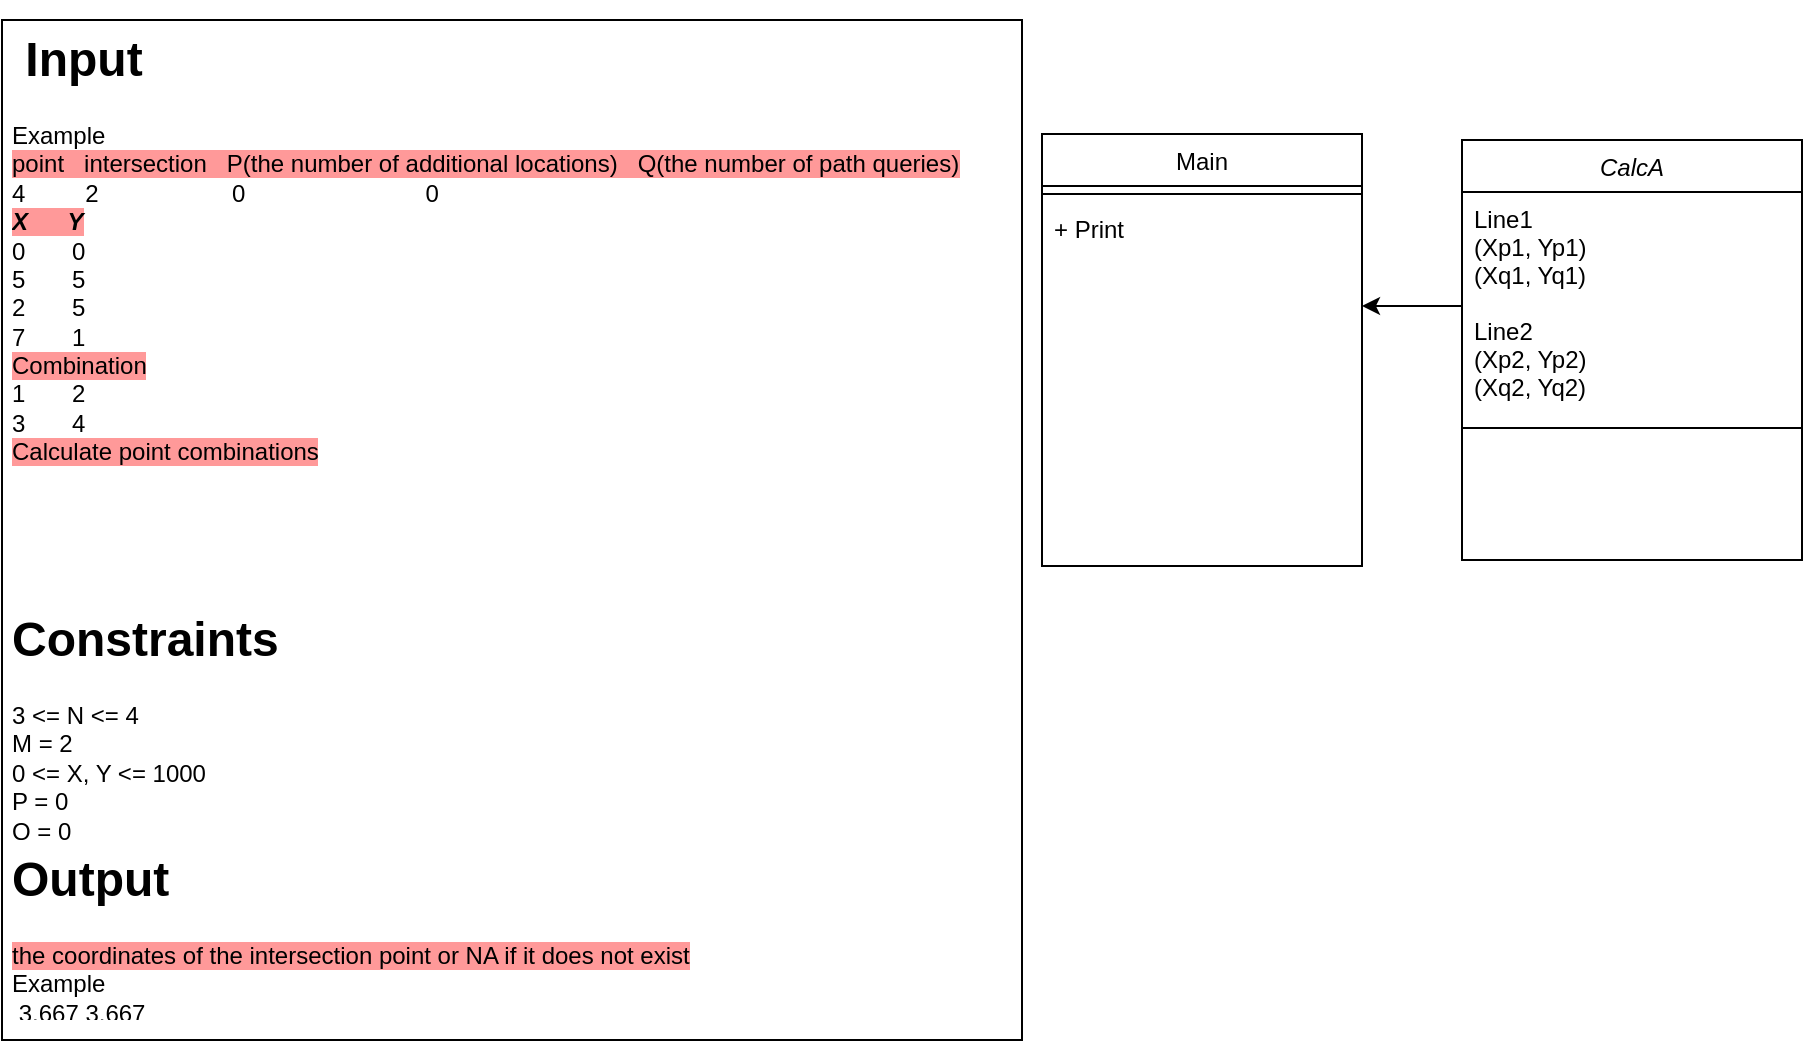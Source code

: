 <mxfile version="14.1.8" type="device"><diagram id="C5RBs43oDa-KdzZeNtuy" name="Page-1"><mxGraphModel dx="1289" dy="1985" grid="1" gridSize="10" guides="1" tooltips="1" connect="1" arrows="1" fold="1" page="1" pageScale="1" pageWidth="827" pageHeight="1169" math="0" shadow="0"><root><mxCell id="WIyWlLk6GJQsqaUBKTNV-0"/><mxCell id="WIyWlLk6GJQsqaUBKTNV-1" parent="WIyWlLk6GJQsqaUBKTNV-0"/><mxCell id="08pm1KmtYL2QgFjjSM1R-5" value="" style="whiteSpace=wrap;html=1;aspect=fixed;" parent="WIyWlLk6GJQsqaUBKTNV-1" vertex="1"><mxGeometry x="-40" y="-10" width="510" height="510" as="geometry"/></mxCell><mxCell id="zkfFHV4jXpPFQw0GAbJ--0" value="CalcA" style="swimlane;fontStyle=2;align=center;verticalAlign=top;childLayout=stackLayout;horizontal=1;startSize=26;horizontalStack=0;resizeParent=1;resizeLast=0;collapsible=1;marginBottom=0;rounded=0;shadow=0;strokeWidth=1;" parent="WIyWlLk6GJQsqaUBKTNV-1" vertex="1"><mxGeometry x="690" y="50" width="170" height="210" as="geometry"><mxRectangle x="230" y="140" width="160" height="26" as="alternateBounds"/></mxGeometry></mxCell><mxCell id="zkfFHV4jXpPFQw0GAbJ--1" value="Line1&#10;(Xp1, Yp1)&#10;(Xq1, Yq1)&#10;&#10;Line2&#10;(Xp2, Yp2)&#10;(Xq2, Yq2)" style="text;align=left;verticalAlign=top;spacingLeft=4;spacingRight=4;overflow=hidden;rotatable=0;points=[[0,0.5],[1,0.5]];portConstraint=eastwest;" parent="zkfFHV4jXpPFQw0GAbJ--0" vertex="1"><mxGeometry y="26" width="170" height="114" as="geometry"/></mxCell><mxCell id="zkfFHV4jXpPFQw0GAbJ--4" value="" style="line;html=1;strokeWidth=1;align=left;verticalAlign=middle;spacingTop=-1;spacingLeft=3;spacingRight=3;rotatable=0;labelPosition=right;points=[];portConstraint=eastwest;" parent="zkfFHV4jXpPFQw0GAbJ--0" vertex="1"><mxGeometry y="140" width="170" height="8" as="geometry"/></mxCell><mxCell id="zkfFHV4jXpPFQw0GAbJ--17" value="Main" style="swimlane;fontStyle=0;align=center;verticalAlign=top;childLayout=stackLayout;horizontal=1;startSize=26;horizontalStack=0;resizeParent=1;resizeLast=0;collapsible=1;marginBottom=0;rounded=0;shadow=0;strokeWidth=1;" parent="WIyWlLk6GJQsqaUBKTNV-1" vertex="1"><mxGeometry x="480" y="47" width="160" height="216" as="geometry"><mxRectangle x="550" y="140" width="160" height="26" as="alternateBounds"/></mxGeometry></mxCell><mxCell id="zkfFHV4jXpPFQw0GAbJ--23" value="" style="line;html=1;strokeWidth=1;align=left;verticalAlign=middle;spacingTop=-1;spacingLeft=3;spacingRight=3;rotatable=0;labelPosition=right;points=[];portConstraint=eastwest;" parent="zkfFHV4jXpPFQw0GAbJ--17" vertex="1"><mxGeometry y="26" width="160" height="8" as="geometry"/></mxCell><mxCell id="zkfFHV4jXpPFQw0GAbJ--25" value="+ Print" style="text;align=left;verticalAlign=top;spacingLeft=4;spacingRight=4;overflow=hidden;rotatable=0;points=[[0,0.5],[1,0.5]];portConstraint=eastwest;" parent="zkfFHV4jXpPFQw0GAbJ--17" vertex="1"><mxGeometry y="34" width="160" height="26" as="geometry"/></mxCell><mxCell id="08pm1KmtYL2QgFjjSM1R-2" value="&lt;h1&gt;&amp;nbsp;Input&lt;/h1&gt;&lt;div&gt;Example&lt;/div&gt;&lt;div&gt;&lt;span style=&quot;background-color: rgb(255 , 153 , 153)&quot;&gt;point&amp;nbsp; &amp;nbsp;intersection&amp;nbsp; &amp;nbsp;P(the number of additional locations)&amp;nbsp; &amp;nbsp;Q(the number of path queries)&lt;/span&gt;&lt;/div&gt;&lt;div&gt;4&amp;nbsp; &amp;nbsp; &amp;nbsp; &amp;nbsp; &amp;nbsp;2&amp;nbsp; &amp;nbsp; &amp;nbsp; &amp;nbsp; &amp;nbsp; &amp;nbsp; &amp;nbsp; &amp;nbsp; &amp;nbsp; &amp;nbsp; 0&amp;nbsp; &amp;nbsp; &amp;nbsp; &amp;nbsp; &amp;nbsp; &amp;nbsp; &amp;nbsp; &amp;nbsp; &amp;nbsp; &amp;nbsp; &amp;nbsp; &amp;nbsp; &amp;nbsp; &amp;nbsp;0&lt;br&gt;&lt;i&gt;&lt;b style=&quot;background-color: rgb(255 , 153 , 153)&quot;&gt;X&amp;nbsp; &amp;nbsp; &amp;nbsp; Y&lt;/b&gt;&lt;/i&gt;&lt;/div&gt;&lt;div&gt;0&amp;nbsp; &amp;nbsp; &amp;nbsp; &amp;nbsp;0&lt;br&gt;5&amp;nbsp; &amp;nbsp; &amp;nbsp; &amp;nbsp;5&lt;br&gt;2&amp;nbsp; &amp;nbsp; &amp;nbsp; &amp;nbsp;5&lt;br&gt;7&amp;nbsp; &amp;nbsp; &amp;nbsp; &amp;nbsp;1&lt;/div&gt;&lt;div&gt;&lt;span style=&quot;background-color: rgb(255 , 153 , 153)&quot;&gt;Combination&lt;/span&gt;&lt;/div&gt;&lt;div&gt;1&amp;nbsp; &amp;nbsp; &amp;nbsp; &amp;nbsp;2&lt;br&gt;3&amp;nbsp; &amp;nbsp; &amp;nbsp; &amp;nbsp;4&amp;nbsp;&lt;br&gt;&lt;/div&gt;&lt;div&gt;&lt;span style=&quot;background-color: rgb(255 , 153 , 153)&quot;&gt;Calculate point combinations&lt;/span&gt;&lt;br&gt;&lt;/div&gt;" style="text;html=1;strokeColor=none;fillColor=none;spacing=5;spacingTop=-20;whiteSpace=wrap;overflow=hidden;rounded=0;align=left;" parent="WIyWlLk6GJQsqaUBKTNV-1" vertex="1"><mxGeometry x="-40" y="-10" width="510" height="260" as="geometry"/></mxCell><mxCell id="08pm1KmtYL2QgFjjSM1R-6" value="&lt;h1&gt;Constraints&lt;/h1&gt;&lt;div&gt;3 &amp;lt;= N &amp;lt;= 4&lt;/div&gt;&lt;div&gt;M = 2&lt;/div&gt;&lt;div&gt;0 &amp;lt;= X, Y &amp;lt;= 1000&lt;/div&gt;&lt;div&gt;P = 0&lt;/div&gt;&lt;div&gt;Q = 0&lt;/div&gt;" style="text;html=1;strokeColor=none;fillColor=none;spacing=5;spacingTop=-20;whiteSpace=wrap;overflow=hidden;rounded=0;align=left;" parent="WIyWlLk6GJQsqaUBKTNV-1" vertex="1"><mxGeometry x="-40" y="280" width="260" height="120" as="geometry"/></mxCell><mxCell id="08pm1KmtYL2QgFjjSM1R-7" value="&lt;h1&gt;Output&lt;/h1&gt;&lt;div&gt;&lt;span style=&quot;background-color: rgb(255 , 153 , 153)&quot;&gt;the coordinates of the intersection point or NA if it does not exist&lt;br&gt;&lt;/span&gt;&lt;/div&gt;&lt;div&gt;Example&amp;nbsp;&lt;/div&gt;&lt;div&gt;&amp;nbsp;3.667 3.667&lt;/div&gt;" style="text;html=1;strokeColor=none;fillColor=none;spacing=5;spacingTop=-20;whiteSpace=wrap;overflow=hidden;rounded=0;" parent="WIyWlLk6GJQsqaUBKTNV-1" vertex="1"><mxGeometry x="-40" y="400" width="350" height="90" as="geometry"/></mxCell><mxCell id="mf5LWcJRED1C6GWKkbwl-1" style="edgeStyle=orthogonalEdgeStyle;rounded=0;orthogonalLoop=1;jettySize=auto;html=1;" edge="1" parent="WIyWlLk6GJQsqaUBKTNV-1" source="zkfFHV4jXpPFQw0GAbJ--1"><mxGeometry relative="1" as="geometry"><mxPoint x="640" y="133" as="targetPoint"/></mxGeometry></mxCell></root></mxGraphModel></diagram></mxfile>